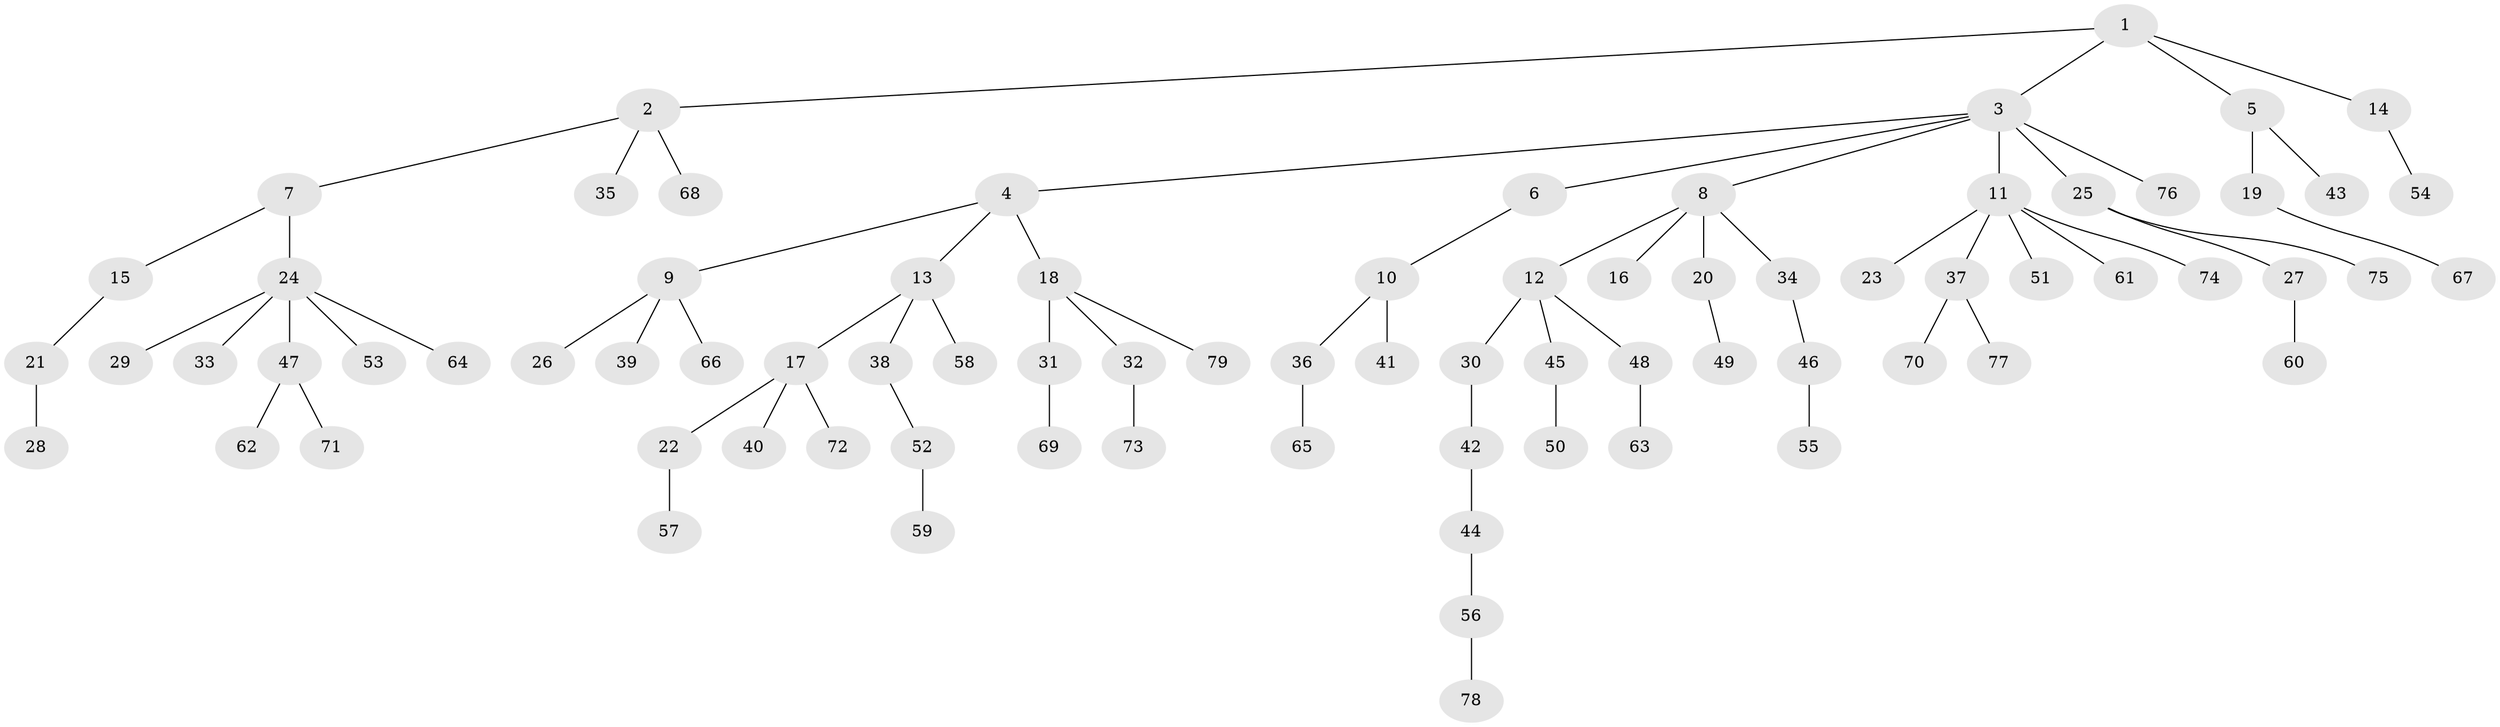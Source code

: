 // coarse degree distribution, {9: 0.0196078431372549, 3: 0.09803921568627451, 6: 0.0196078431372549, 2: 0.23529411764705882, 7: 0.0196078431372549, 5: 0.0392156862745098, 1: 0.5686274509803921}
// Generated by graph-tools (version 1.1) at 2025/52/02/27/25 19:52:12]
// undirected, 79 vertices, 78 edges
graph export_dot {
graph [start="1"]
  node [color=gray90,style=filled];
  1;
  2;
  3;
  4;
  5;
  6;
  7;
  8;
  9;
  10;
  11;
  12;
  13;
  14;
  15;
  16;
  17;
  18;
  19;
  20;
  21;
  22;
  23;
  24;
  25;
  26;
  27;
  28;
  29;
  30;
  31;
  32;
  33;
  34;
  35;
  36;
  37;
  38;
  39;
  40;
  41;
  42;
  43;
  44;
  45;
  46;
  47;
  48;
  49;
  50;
  51;
  52;
  53;
  54;
  55;
  56;
  57;
  58;
  59;
  60;
  61;
  62;
  63;
  64;
  65;
  66;
  67;
  68;
  69;
  70;
  71;
  72;
  73;
  74;
  75;
  76;
  77;
  78;
  79;
  1 -- 2;
  1 -- 3;
  1 -- 5;
  1 -- 14;
  2 -- 7;
  2 -- 35;
  2 -- 68;
  3 -- 4;
  3 -- 6;
  3 -- 8;
  3 -- 11;
  3 -- 25;
  3 -- 76;
  4 -- 9;
  4 -- 13;
  4 -- 18;
  5 -- 19;
  5 -- 43;
  6 -- 10;
  7 -- 15;
  7 -- 24;
  8 -- 12;
  8 -- 16;
  8 -- 20;
  8 -- 34;
  9 -- 26;
  9 -- 39;
  9 -- 66;
  10 -- 36;
  10 -- 41;
  11 -- 23;
  11 -- 37;
  11 -- 51;
  11 -- 61;
  11 -- 74;
  12 -- 30;
  12 -- 45;
  12 -- 48;
  13 -- 17;
  13 -- 38;
  13 -- 58;
  14 -- 54;
  15 -- 21;
  17 -- 22;
  17 -- 40;
  17 -- 72;
  18 -- 31;
  18 -- 32;
  18 -- 79;
  19 -- 67;
  20 -- 49;
  21 -- 28;
  22 -- 57;
  24 -- 29;
  24 -- 33;
  24 -- 47;
  24 -- 53;
  24 -- 64;
  25 -- 27;
  25 -- 75;
  27 -- 60;
  30 -- 42;
  31 -- 69;
  32 -- 73;
  34 -- 46;
  36 -- 65;
  37 -- 70;
  37 -- 77;
  38 -- 52;
  42 -- 44;
  44 -- 56;
  45 -- 50;
  46 -- 55;
  47 -- 62;
  47 -- 71;
  48 -- 63;
  52 -- 59;
  56 -- 78;
}
